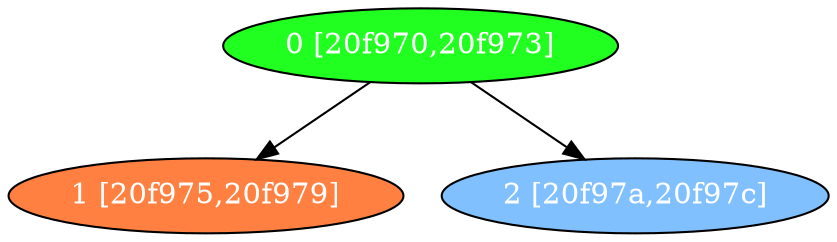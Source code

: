 diGraph libnss3{
	libnss3_0  [style=filled fillcolor="#20FF20" fontcolor="#ffffff" shape=oval label="0 [20f970,20f973]"]
	libnss3_1  [style=filled fillcolor="#FF8040" fontcolor="#ffffff" shape=oval label="1 [20f975,20f979]"]
	libnss3_2  [style=filled fillcolor="#80C0FF" fontcolor="#ffffff" shape=oval label="2 [20f97a,20f97c]"]

	libnss3_0 -> libnss3_1
	libnss3_0 -> libnss3_2
}